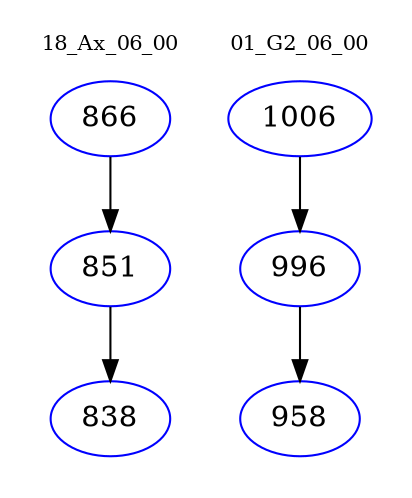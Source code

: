 digraph{
subgraph cluster_0 {
color = white
label = "18_Ax_06_00";
fontsize=10;
T0_866 [label="866", color="blue"]
T0_866 -> T0_851 [color="black"]
T0_851 [label="851", color="blue"]
T0_851 -> T0_838 [color="black"]
T0_838 [label="838", color="blue"]
}
subgraph cluster_1 {
color = white
label = "01_G2_06_00";
fontsize=10;
T1_1006 [label="1006", color="blue"]
T1_1006 -> T1_996 [color="black"]
T1_996 [label="996", color="blue"]
T1_996 -> T1_958 [color="black"]
T1_958 [label="958", color="blue"]
}
}
